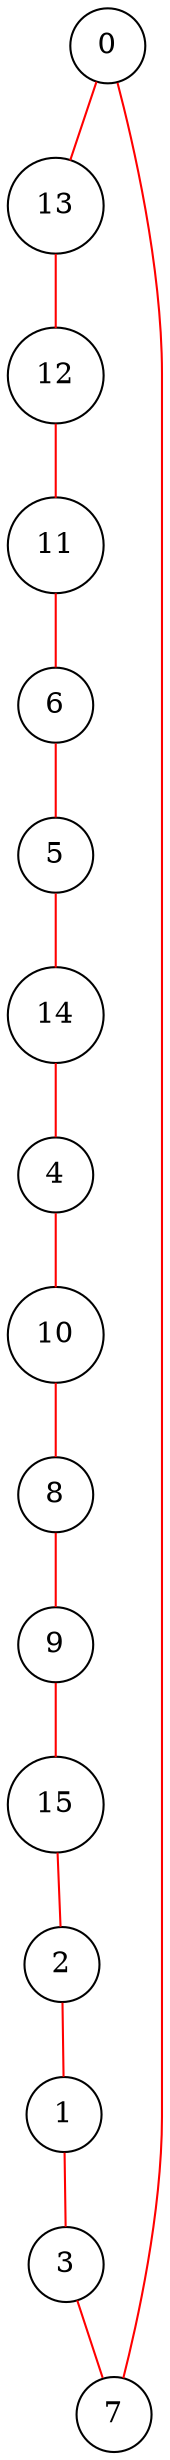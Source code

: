 graph ulysses16 {
	node [shape=circle fillcolor=white]
	0 [ pos = "18.549600,9.905409!"]
	1 [ pos = "19.194761,12.684938!"]
	2 [ pos = "19.674994,12.282319!"]
	3 [ pos = "17.589134,11.215135!"]
	4 [ pos = "16.240602,5.112782!"]
	5 [ pos = "18.219743,5.913170!"]
	6 [ pos = "18.636915,6.359447!"]
	7 [ pos = "18.200340,9.915110!"]
	8 [ pos = "20.000000,4.414261!"]
	9 [ pos = "19.970895,6.330342!"]
	10 [ pos = "17.501819,-2.527286!"]
	11 [ pos = "18.661169,7.339316!"]
	12 [ pos = "18.505942,7.446034!"]
	13 [ pos = "18.195489,7.358719!"]
	14 [ pos = "17.215620,6.946398!"]
	15 [ pos = "19.092894,9.488237!"]

	0 -- 13 [color = red]
	13 -- 12 [color = red]
	12 -- 11 [color = red]
	11 -- 6 [color = red]
	6 -- 5 [color = red]
	5 -- 14 [color = red]
	14 -- 4 [color = red]
	4 -- 10 [color = red]
	10 -- 8 [color = red]
	8 -- 9 [color = red]
	9 -- 15 [color = red]
	15 -- 2 [color = red]
	2 -- 1 [color = red]
	1 -- 3 [color = red]
	3 -- 7 [color = red]
	7 -- 0 [color = red]
}